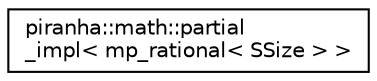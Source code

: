 digraph "Graphical Class Hierarchy"
{
  edge [fontname="Helvetica",fontsize="10",labelfontname="Helvetica",labelfontsize="10"];
  node [fontname="Helvetica",fontsize="10",shape=record];
  rankdir="LR";
  Node0 [label="piranha::math::partial\l_impl\< mp_rational\< SSize \> \>",height=0.2,width=0.4,color="black", fillcolor="white", style="filled",URL="$structpiranha_1_1math_1_1partial__impl_3_01mp__rational_3_01_s_size_01_4_01_4.html",tooltip="Specialisation of the implementation of piranha::math::partial() for piranha::mp_rational. "];
}
